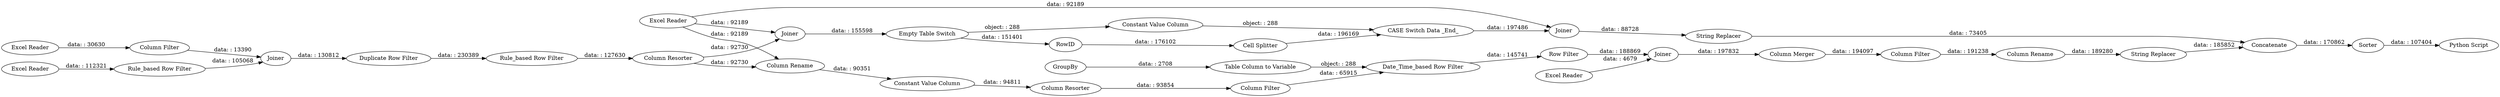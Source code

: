 digraph {
	"-854379061705463929_53" [label="Python Script"]
	"2699027069020266064_19" [label="Constant Value Column"]
	"2699027069020266064_22" [label="Column Filter"]
	"-854379061705463929_34" [label="Column Filter"]
	"-582487137233804862_10" [label="Column Filter"]
	"6937132328925977657_45" [label=RowID]
	"-854379061705463929_32" [label=Joiner]
	"-582487137233804862_9" [label="Excel Reader"]
	"-854379061705463929_14" [label="Column Resorter"]
	"-854379061705463929_25" [label=Concatenate]
	"-854379061705463929_26" [label="String Replacer"]
	"-854379061705463929_33" [label="Column Merger"]
	"-854379061705463929_54" [label=Sorter]
	"2699027069020266064_55" [label=GroupBy]
	"-854379061705463929_50" [label="String Replacer"]
	"-582487137233804862_13" [label=Joiner]
	"-854379061705463929_70" [label="Empty Table Switch"]
	"2699027069020266064_20" [label="Column Resorter"]
	"-854379061705463929_42" [label="Excel Reader"]
	"-854379061705463929_72" [label="Constant Value Column"]
	"-854379061705463929_49" [label="Column Rename"]
	"2699027069020266064_18" [label="Column Rename"]
	"2699027069020266064_61" [label="Table Column to Variable"]
	"-582487137233804862_12" [label="Rule_based Row Filter"]
	"-854379061705463929_31" [label="Excel Reader"]
	"2699027069020266064_60" [label="Date_Time_based Row Filter"]
	"-854379061705463929_71" [label="CASE Switch Data _End_"]
	"2699027069020266064_62" [label="Row Filter"]
	"-582487137233804862_1" [label="Excel Reader"]
	"-854379061705463929_38" [label="Duplicate Row Filter"]
	"-854379061705463929_47" [label=Joiner]
	"-854379061705463929_16" [label=Joiner]
	"-854379061705463929_39" [label="Rule_based Row Filter"]
	"6937132328925977657_46" [label="Cell Splitter"]
	"-854379061705463929_47" -> "-854379061705463929_26" [label="data: : 88728"]
	"-854379061705463929_42" -> "-854379061705463929_16" [label="data: : 92189"]
	"-854379061705463929_31" -> "-854379061705463929_32" [label="data: : 4679"]
	"-854379061705463929_14" -> "2699027069020266064_18" [label="data: : 92730"]
	"-582487137233804862_9" -> "-582487137233804862_10" [label="data: : 30630"]
	"2699027069020266064_55" -> "2699027069020266064_61" [label="data: : 2708"]
	"-854379061705463929_25" -> "-854379061705463929_54" [label="data: : 170862"]
	"2699027069020266064_60" -> "2699027069020266064_62" [label="data: : 145741"]
	"-854379061705463929_50" -> "-854379061705463929_25" [label="data: : 185852"]
	"-854379061705463929_32" -> "-854379061705463929_33" [label="data: : 197832"]
	"-854379061705463929_34" -> "-854379061705463929_49" [label="data: : 191238"]
	"-854379061705463929_42" -> "-854379061705463929_47" [label="data: : 92189"]
	"2699027069020266064_61" -> "2699027069020266064_60" [label="object: : 288"]
	"-582487137233804862_13" -> "-854379061705463929_38" [label="data: : 130812"]
	"-854379061705463929_33" -> "-854379061705463929_34" [label="data: : 194097"]
	"2699027069020266064_19" -> "2699027069020266064_20" [label="data: : 94811"]
	"2699027069020266064_18" -> "2699027069020266064_19" [label="data: : 90351"]
	"-854379061705463929_70" -> "6937132328925977657_45" [label="data: : 151401"]
	"6937132328925977657_46" -> "-854379061705463929_71" [label="data: : 196169"]
	"2699027069020266064_20" -> "2699027069020266064_22" [label="data: : 93854"]
	"6937132328925977657_45" -> "6937132328925977657_46" [label="data: : 176102"]
	"-854379061705463929_70" -> "-854379061705463929_72" [label="object: : 288"]
	"-854379061705463929_39" -> "-854379061705463929_14" [label="data: : 127630"]
	"-854379061705463929_72" -> "-854379061705463929_71" [label="object: : 288"]
	"2699027069020266064_62" -> "-854379061705463929_32" [label="data: : 188869"]
	"-854379061705463929_38" -> "-854379061705463929_39" [label="data: : 230389"]
	"-582487137233804862_12" -> "-582487137233804862_13" [label="data: : 105068"]
	"-854379061705463929_14" -> "-854379061705463929_16" [label="data: : 92730"]
	"-854379061705463929_16" -> "-854379061705463929_70" [label="data: : 155598"]
	"2699027069020266064_22" -> "2699027069020266064_60" [label="data: : 65915"]
	"-854379061705463929_71" -> "-854379061705463929_47" [label="data: : 197486"]
	"-582487137233804862_1" -> "-582487137233804862_12" [label="data: : 112321"]
	"-854379061705463929_49" -> "-854379061705463929_50" [label="data: : 189280"]
	"-854379061705463929_26" -> "-854379061705463929_25" [label="data: : 73405"]
	"-854379061705463929_54" -> "-854379061705463929_53" [label="data: : 107404"]
	"-582487137233804862_10" -> "-582487137233804862_13" [label="data: : 13390"]
	"-854379061705463929_42" -> "2699027069020266064_18" [label="data: : 92189"]
	rankdir=LR
}

